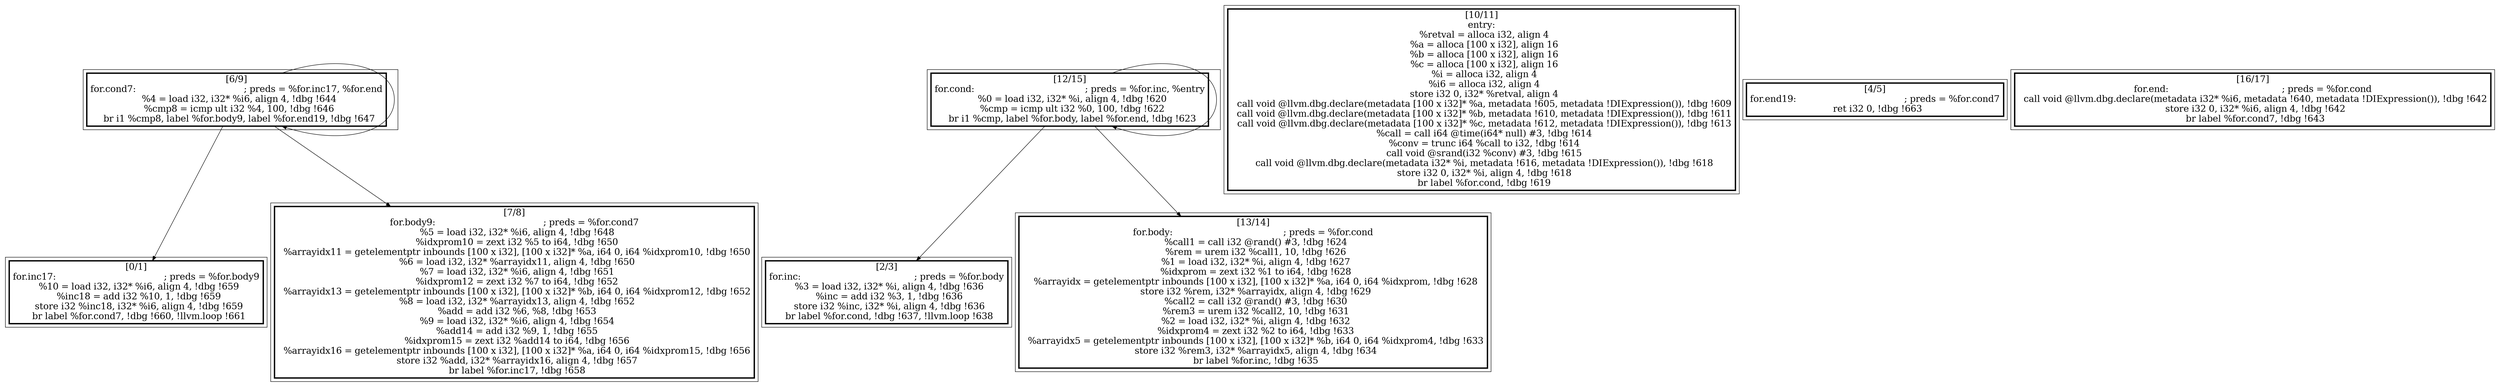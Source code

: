 
digraph G {



node44->node44 [ ]
node39->node39 [ ]
node39->node37 [ ]
node39->node41 [ ]
node44->node36 [ ]
node44->node43 [ ]


subgraph cluster8 {


node44 [penwidth=3.0,fontsize=20,shape=rectangle,label="[6/9]
for.cond7:                                        ; preds = %for.inc17, %for.end
  %4 = load i32, i32* %i6, align 4, !dbg !644
  %cmp8 = icmp ult i32 %4, 100, !dbg !646
  br i1 %cmp8, label %for.body9, label %for.end19, !dbg !647
" ]



}

subgraph cluster7 {


node43 [penwidth=3.0,fontsize=20,shape=rectangle,label="[7/8]
for.body9:                                        ; preds = %for.cond7
  %5 = load i32, i32* %i6, align 4, !dbg !648
  %idxprom10 = zext i32 %5 to i64, !dbg !650
  %arrayidx11 = getelementptr inbounds [100 x i32], [100 x i32]* %a, i64 0, i64 %idxprom10, !dbg !650
  %6 = load i32, i32* %arrayidx11, align 4, !dbg !650
  %7 = load i32, i32* %i6, align 4, !dbg !651
  %idxprom12 = zext i32 %7 to i64, !dbg !652
  %arrayidx13 = getelementptr inbounds [100 x i32], [100 x i32]* %b, i64 0, i64 %idxprom12, !dbg !652
  %8 = load i32, i32* %arrayidx13, align 4, !dbg !652
  %add = add i32 %6, %8, !dbg !653
  %9 = load i32, i32* %i6, align 4, !dbg !654
  %add14 = add i32 %9, 1, !dbg !655
  %idxprom15 = zext i32 %add14 to i64, !dbg !656
  %arrayidx16 = getelementptr inbounds [100 x i32], [100 x i32]* %a, i64 0, i64 %idxprom15, !dbg !656
  store i32 %add, i32* %arrayidx16, align 4, !dbg !657
  br label %for.inc17, !dbg !658
" ]



}

subgraph cluster6 {


node42 [penwidth=3.0,fontsize=20,shape=rectangle,label="[10/11]
entry:
  %retval = alloca i32, align 4
  %a = alloca [100 x i32], align 16
  %b = alloca [100 x i32], align 16
  %c = alloca [100 x i32], align 16
  %i = alloca i32, align 4
  %i6 = alloca i32, align 4
  store i32 0, i32* %retval, align 4
  call void @llvm.dbg.declare(metadata [100 x i32]* %a, metadata !605, metadata !DIExpression()), !dbg !609
  call void @llvm.dbg.declare(metadata [100 x i32]* %b, metadata !610, metadata !DIExpression()), !dbg !611
  call void @llvm.dbg.declare(metadata [100 x i32]* %c, metadata !612, metadata !DIExpression()), !dbg !613
  %call = call i64 @time(i64* null) #3, !dbg !614
  %conv = trunc i64 %call to i32, !dbg !614
  call void @srand(i32 %conv) #3, !dbg !615
  call void @llvm.dbg.declare(metadata i32* %i, metadata !616, metadata !DIExpression()), !dbg !618
  store i32 0, i32* %i, align 4, !dbg !618
  br label %for.cond, !dbg !619
" ]



}

subgraph cluster0 {


node36 [penwidth=3.0,fontsize=20,shape=rectangle,label="[0/1]
for.inc17:                                        ; preds = %for.body9
  %10 = load i32, i32* %i6, align 4, !dbg !659
  %inc18 = add i32 %10, 1, !dbg !659
  store i32 %inc18, i32* %i6, align 4, !dbg !659
  br label %for.cond7, !dbg !660, !llvm.loop !661
" ]



}

subgraph cluster5 {


node41 [penwidth=3.0,fontsize=20,shape=rectangle,label="[13/14]
for.body:                                         ; preds = %for.cond
  %call1 = call i32 @rand() #3, !dbg !624
  %rem = urem i32 %call1, 10, !dbg !626
  %1 = load i32, i32* %i, align 4, !dbg !627
  %idxprom = zext i32 %1 to i64, !dbg !628
  %arrayidx = getelementptr inbounds [100 x i32], [100 x i32]* %a, i64 0, i64 %idxprom, !dbg !628
  store i32 %rem, i32* %arrayidx, align 4, !dbg !629
  %call2 = call i32 @rand() #3, !dbg !630
  %rem3 = urem i32 %call2, 10, !dbg !631
  %2 = load i32, i32* %i, align 4, !dbg !632
  %idxprom4 = zext i32 %2 to i64, !dbg !633
  %arrayidx5 = getelementptr inbounds [100 x i32], [100 x i32]* %b, i64 0, i64 %idxprom4, !dbg !633
  store i32 %rem3, i32* %arrayidx5, align 4, !dbg !634
  br label %for.inc, !dbg !635
" ]



}

subgraph cluster1 {


node37 [penwidth=3.0,fontsize=20,shape=rectangle,label="[2/3]
for.inc:                                          ; preds = %for.body
  %3 = load i32, i32* %i, align 4, !dbg !636
  %inc = add i32 %3, 1, !dbg !636
  store i32 %inc, i32* %i, align 4, !dbg !636
  br label %for.cond, !dbg !637, !llvm.loop !638
" ]



}

subgraph cluster2 {


node38 [penwidth=3.0,fontsize=20,shape=rectangle,label="[4/5]
for.end19:                                        ; preds = %for.cond7
  ret i32 0, !dbg !663
" ]



}

subgraph cluster3 {


node39 [penwidth=3.0,fontsize=20,shape=rectangle,label="[12/15]
for.cond:                                         ; preds = %for.inc, %entry
  %0 = load i32, i32* %i, align 4, !dbg !620
  %cmp = icmp ult i32 %0, 100, !dbg !622
  br i1 %cmp, label %for.body, label %for.end, !dbg !623
" ]



}

subgraph cluster4 {


node40 [penwidth=3.0,fontsize=20,shape=rectangle,label="[16/17]
for.end:                                          ; preds = %for.cond
  call void @llvm.dbg.declare(metadata i32* %i6, metadata !640, metadata !DIExpression()), !dbg !642
  store i32 0, i32* %i6, align 4, !dbg !642
  br label %for.cond7, !dbg !643
" ]



}

}
